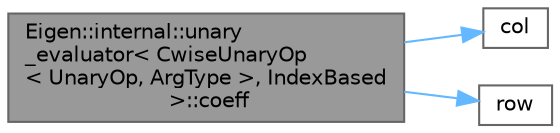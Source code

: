 digraph "Eigen::internal::unary_evaluator&lt; CwiseUnaryOp&lt; UnaryOp, ArgType &gt;, IndexBased &gt;::coeff"
{
 // LATEX_PDF_SIZE
  bgcolor="transparent";
  edge [fontname=Helvetica,fontsize=10,labelfontname=Helvetica,labelfontsize=10];
  node [fontname=Helvetica,fontsize=10,shape=box,height=0.2,width=0.4];
  rankdir="LR";
  Node1 [id="Node000001",label="Eigen::internal::unary\l_evaluator\< CwiseUnaryOp\l\< UnaryOp, ArgType \>, IndexBased\l \>::coeff",height=0.2,width=0.4,color="gray40", fillcolor="grey60", style="filled", fontcolor="black",tooltip=" "];
  Node1 -> Node2 [id="edge1_Node000001_Node000002",color="steelblue1",style="solid",tooltip=" "];
  Node2 [id="Node000002",label="col",height=0.2,width=0.4,color="grey40", fillcolor="white", style="filled",URL="$_matrix_base__col_8cpp.html#aa168d9544aa6d49fce0cbfc0bec849b0",tooltip=" "];
  Node1 -> Node3 [id="edge2_Node000001_Node000003",color="steelblue1",style="solid",tooltip=" "];
  Node3 [id="Node000003",label="row",height=0.2,width=0.4,color="grey40", fillcolor="white", style="filled",URL="$_matrix_base__row_8cpp.html#a64ef8efef59f875033a27e7cbbc879ec",tooltip=" "];
}
